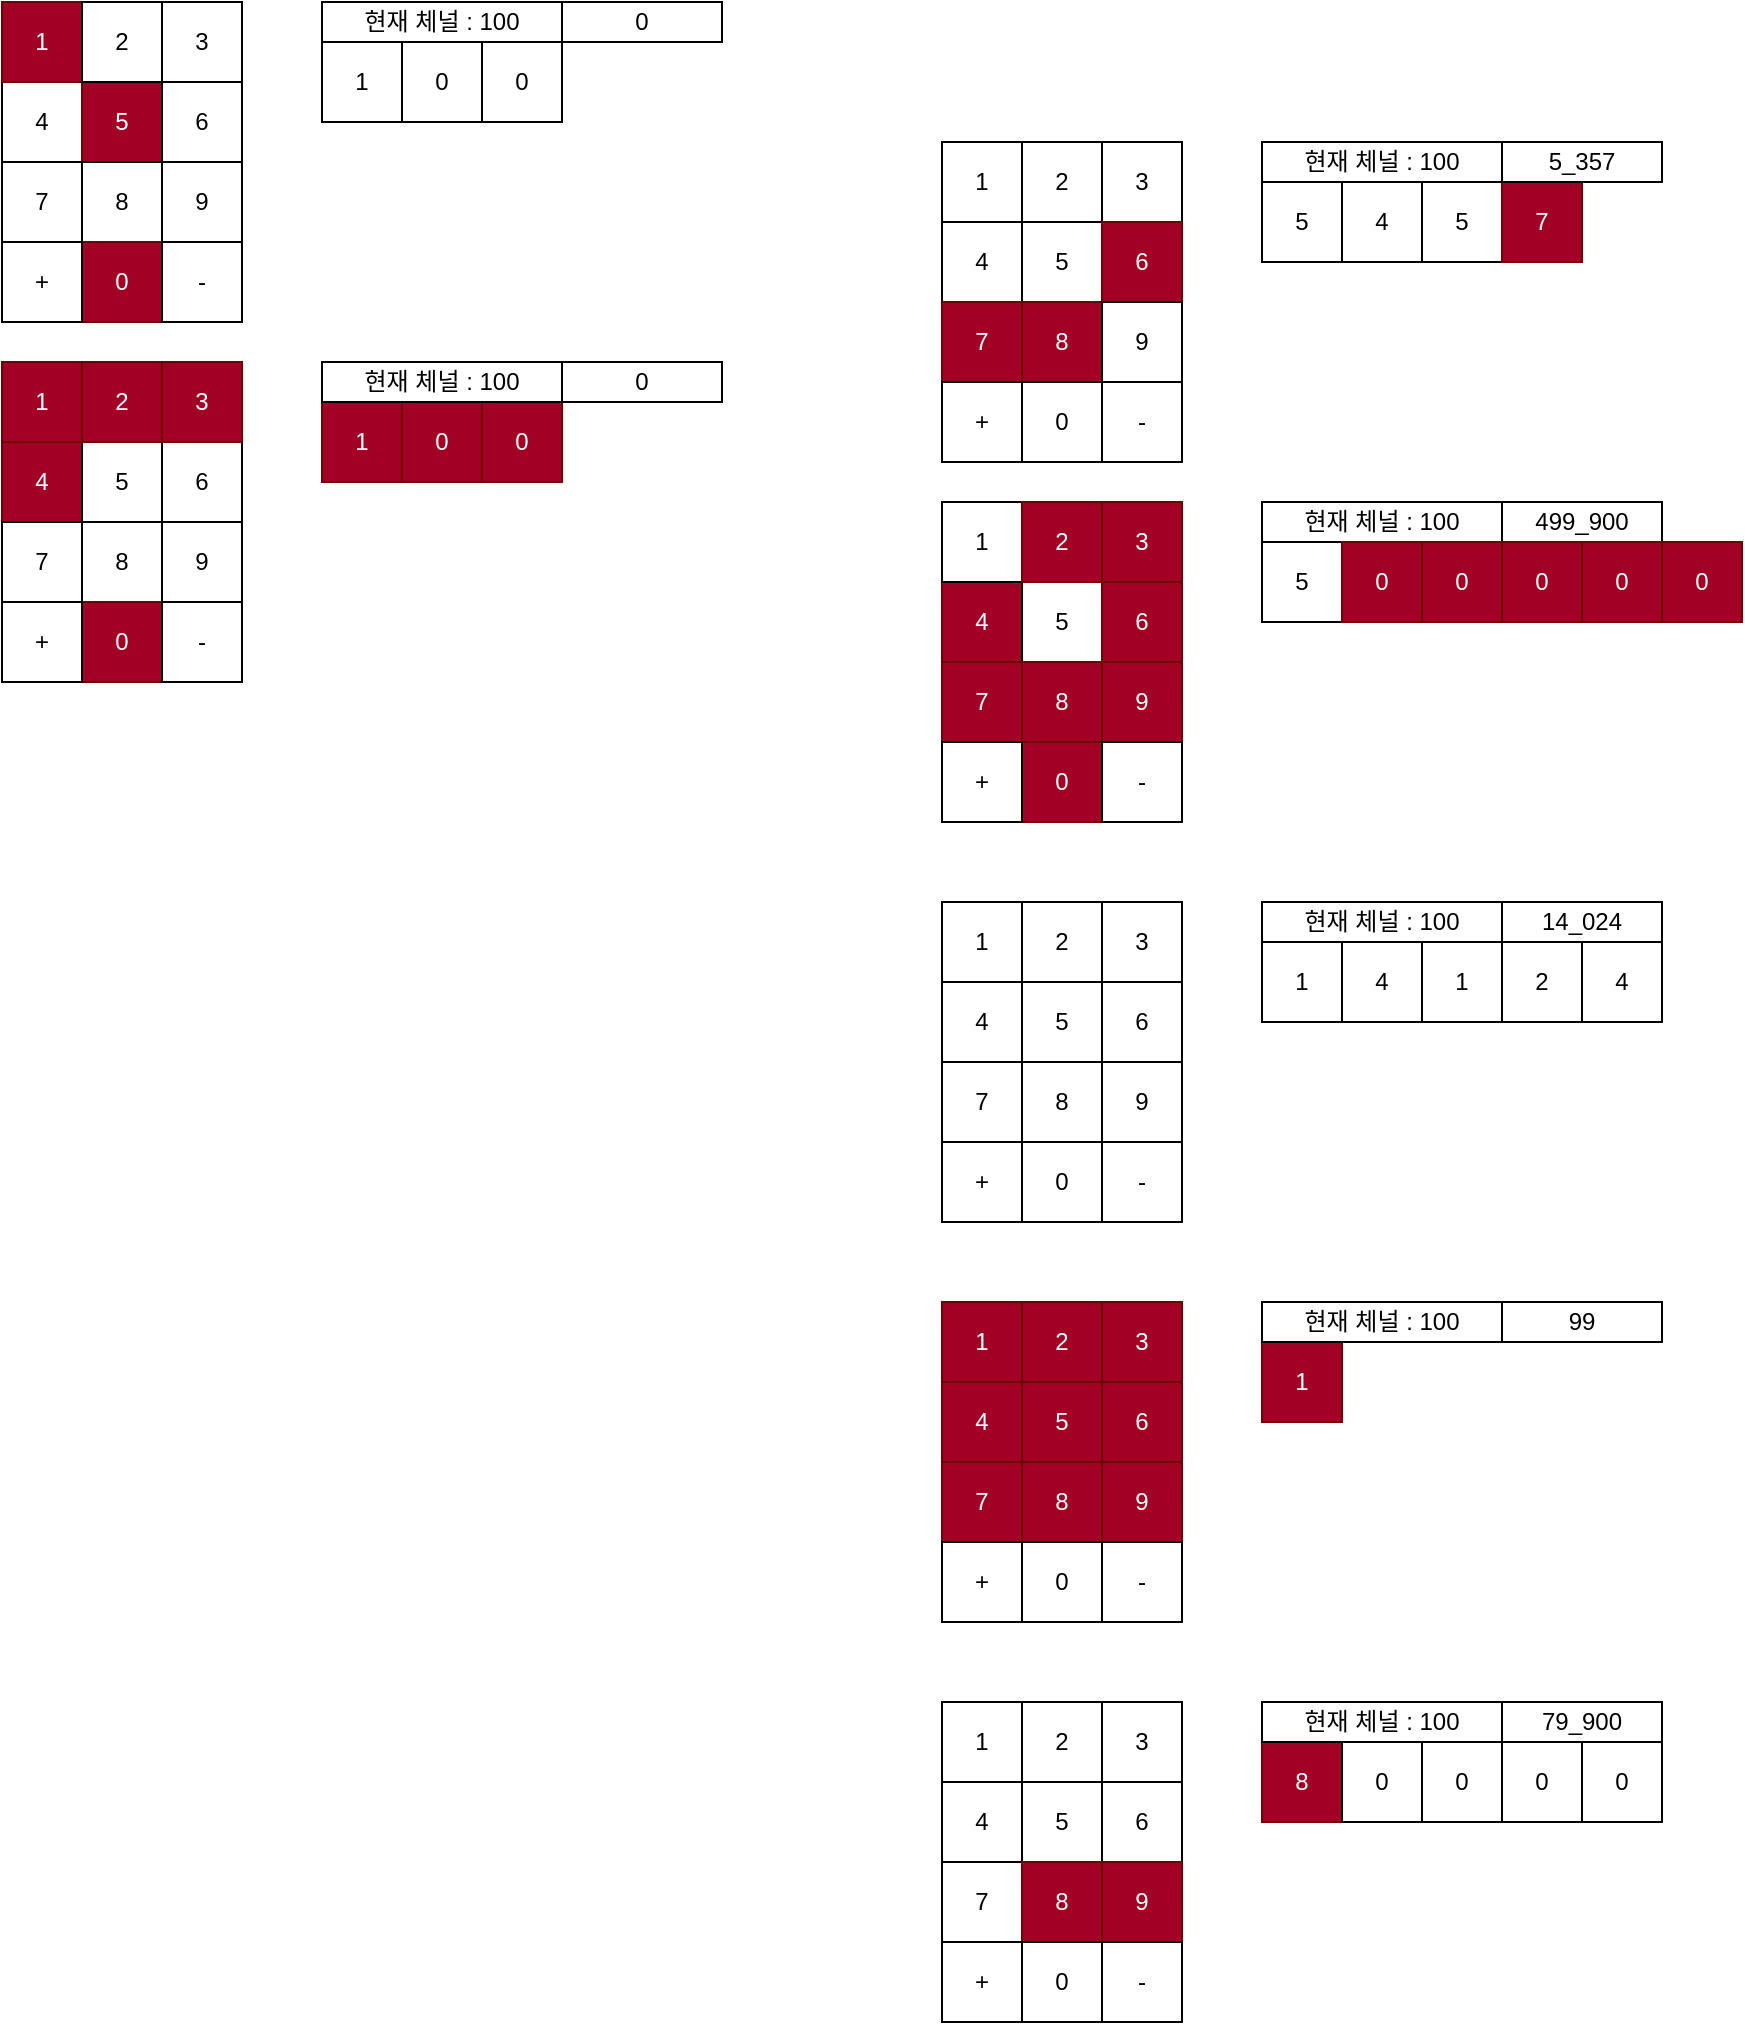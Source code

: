 <mxfile version="15.8.7" type="device"><diagram id="4bI5OvylV_CUGaCkhqVP" name="페이지-1"><mxGraphModel dx="1185" dy="714" grid="1" gridSize="10" guides="1" tooltips="1" connect="1" arrows="1" fold="1" page="1" pageScale="1" pageWidth="10000" pageHeight="10000" math="0" shadow="0"><root><mxCell id="0"/><mxCell id="1" parent="0"/><mxCell id="shURLvYR1cBdUzhUnXNR-1" value="1" style="rounded=0;whiteSpace=wrap;html=1;" vertex="1" parent="1"><mxGeometry x="520" y="660" width="40" height="40" as="geometry"/></mxCell><mxCell id="shURLvYR1cBdUzhUnXNR-2" value="2" style="rounded=0;whiteSpace=wrap;html=1;" vertex="1" parent="1"><mxGeometry x="560" y="660" width="40" height="40" as="geometry"/></mxCell><mxCell id="shURLvYR1cBdUzhUnXNR-3" value="3" style="rounded=0;whiteSpace=wrap;html=1;" vertex="1" parent="1"><mxGeometry x="600" y="660" width="40" height="40" as="geometry"/></mxCell><mxCell id="shURLvYR1cBdUzhUnXNR-4" value="4" style="rounded=0;whiteSpace=wrap;html=1;" vertex="1" parent="1"><mxGeometry x="520" y="700" width="40" height="40" as="geometry"/></mxCell><mxCell id="shURLvYR1cBdUzhUnXNR-5" value="5" style="rounded=0;whiteSpace=wrap;html=1;" vertex="1" parent="1"><mxGeometry x="560" y="700" width="40" height="40" as="geometry"/></mxCell><mxCell id="shURLvYR1cBdUzhUnXNR-6" value="6" style="rounded=0;whiteSpace=wrap;html=1;fillColor=#a20025;fontColor=#ffffff;strokeColor=#6F0000;" vertex="1" parent="1"><mxGeometry x="600" y="700" width="40" height="40" as="geometry"/></mxCell><mxCell id="shURLvYR1cBdUzhUnXNR-7" value="7" style="rounded=0;whiteSpace=wrap;html=1;fillColor=#a20025;fontColor=#ffffff;strokeColor=#6F0000;" vertex="1" parent="1"><mxGeometry x="520" y="740" width="40" height="40" as="geometry"/></mxCell><mxCell id="shURLvYR1cBdUzhUnXNR-8" value="8" style="rounded=0;whiteSpace=wrap;html=1;fillColor=#a20025;fontColor=#ffffff;strokeColor=#6F0000;" vertex="1" parent="1"><mxGeometry x="560" y="740" width="40" height="40" as="geometry"/></mxCell><mxCell id="shURLvYR1cBdUzhUnXNR-9" value="9" style="rounded=0;whiteSpace=wrap;html=1;" vertex="1" parent="1"><mxGeometry x="600" y="740" width="40" height="40" as="geometry"/></mxCell><mxCell id="shURLvYR1cBdUzhUnXNR-10" value="0" style="rounded=0;whiteSpace=wrap;html=1;" vertex="1" parent="1"><mxGeometry x="560" y="780" width="40" height="40" as="geometry"/></mxCell><mxCell id="shURLvYR1cBdUzhUnXNR-11" value="+" style="rounded=0;whiteSpace=wrap;html=1;" vertex="1" parent="1"><mxGeometry x="520" y="780" width="40" height="40" as="geometry"/></mxCell><mxCell id="shURLvYR1cBdUzhUnXNR-12" value="-" style="rounded=0;whiteSpace=wrap;html=1;" vertex="1" parent="1"><mxGeometry x="600" y="780" width="40" height="40" as="geometry"/></mxCell><mxCell id="shURLvYR1cBdUzhUnXNR-13" value="5" style="rounded=0;whiteSpace=wrap;html=1;" vertex="1" parent="1"><mxGeometry x="680" y="680" width="40" height="40" as="geometry"/></mxCell><mxCell id="shURLvYR1cBdUzhUnXNR-14" value="4" style="rounded=0;whiteSpace=wrap;html=1;" vertex="1" parent="1"><mxGeometry x="720" y="680" width="40" height="40" as="geometry"/></mxCell><mxCell id="shURLvYR1cBdUzhUnXNR-15" value="5" style="rounded=0;whiteSpace=wrap;html=1;" vertex="1" parent="1"><mxGeometry x="760" y="680" width="40" height="40" as="geometry"/></mxCell><mxCell id="shURLvYR1cBdUzhUnXNR-16" value="7" style="rounded=0;whiteSpace=wrap;html=1;fillColor=#a20025;fontColor=#ffffff;strokeColor=#6F0000;" vertex="1" parent="1"><mxGeometry x="800" y="680" width="40" height="40" as="geometry"/></mxCell><mxCell id="shURLvYR1cBdUzhUnXNR-46" value="1" style="rounded=0;whiteSpace=wrap;html=1;" vertex="1" parent="1"><mxGeometry x="520" y="840" width="40" height="40" as="geometry"/></mxCell><mxCell id="shURLvYR1cBdUzhUnXNR-47" value="2" style="rounded=0;whiteSpace=wrap;html=1;" vertex="1" parent="1"><mxGeometry x="560" y="840" width="40" height="40" as="geometry"/></mxCell><mxCell id="shURLvYR1cBdUzhUnXNR-48" value="3" style="rounded=0;whiteSpace=wrap;html=1;" vertex="1" parent="1"><mxGeometry x="600" y="840" width="40" height="40" as="geometry"/></mxCell><mxCell id="shURLvYR1cBdUzhUnXNR-49" value="4" style="rounded=0;whiteSpace=wrap;html=1;fillColor=#a20025;fontColor=#ffffff;strokeColor=#6F0000;" vertex="1" parent="1"><mxGeometry x="520" y="880" width="40" height="40" as="geometry"/></mxCell><mxCell id="shURLvYR1cBdUzhUnXNR-50" value="5" style="rounded=0;whiteSpace=wrap;html=1;" vertex="1" parent="1"><mxGeometry x="560" y="880" width="40" height="40" as="geometry"/></mxCell><mxCell id="shURLvYR1cBdUzhUnXNR-51" value="6" style="rounded=0;whiteSpace=wrap;html=1;fillColor=#a20025;fontColor=#ffffff;strokeColor=#6F0000;" vertex="1" parent="1"><mxGeometry x="600" y="880" width="40" height="40" as="geometry"/></mxCell><mxCell id="shURLvYR1cBdUzhUnXNR-52" value="7" style="rounded=0;whiteSpace=wrap;html=1;fillColor=#a20025;fontColor=#ffffff;strokeColor=#6F0000;" vertex="1" parent="1"><mxGeometry x="520" y="920" width="40" height="40" as="geometry"/></mxCell><mxCell id="shURLvYR1cBdUzhUnXNR-53" value="8" style="rounded=0;whiteSpace=wrap;html=1;fillColor=#a20025;fontColor=#ffffff;strokeColor=#6F0000;" vertex="1" parent="1"><mxGeometry x="560" y="920" width="40" height="40" as="geometry"/></mxCell><mxCell id="shURLvYR1cBdUzhUnXNR-54" value="9" style="rounded=0;whiteSpace=wrap;html=1;fillColor=#a20025;fontColor=#ffffff;strokeColor=#6F0000;" vertex="1" parent="1"><mxGeometry x="600" y="920" width="40" height="40" as="geometry"/></mxCell><mxCell id="shURLvYR1cBdUzhUnXNR-55" value="0" style="rounded=0;whiteSpace=wrap;html=1;fillColor=#a20025;fontColor=#ffffff;strokeColor=#6F0000;" vertex="1" parent="1"><mxGeometry x="560" y="960" width="40" height="40" as="geometry"/></mxCell><mxCell id="shURLvYR1cBdUzhUnXNR-56" value="+" style="rounded=0;whiteSpace=wrap;html=1;" vertex="1" parent="1"><mxGeometry x="520" y="960" width="40" height="40" as="geometry"/></mxCell><mxCell id="shURLvYR1cBdUzhUnXNR-57" value="-" style="rounded=0;whiteSpace=wrap;html=1;" vertex="1" parent="1"><mxGeometry x="600" y="960" width="40" height="40" as="geometry"/></mxCell><mxCell id="shURLvYR1cBdUzhUnXNR-58" value="1" style="rounded=0;whiteSpace=wrap;html=1;" vertex="1" parent="1"><mxGeometry x="520" y="840" width="40" height="40" as="geometry"/></mxCell><mxCell id="shURLvYR1cBdUzhUnXNR-59" value="2" style="rounded=0;whiteSpace=wrap;html=1;" vertex="1" parent="1"><mxGeometry x="560" y="840" width="40" height="40" as="geometry"/></mxCell><mxCell id="shURLvYR1cBdUzhUnXNR-60" value="3" style="rounded=0;whiteSpace=wrap;html=1;" vertex="1" parent="1"><mxGeometry x="600" y="840" width="40" height="40" as="geometry"/></mxCell><mxCell id="shURLvYR1cBdUzhUnXNR-61" value="1" style="rounded=0;whiteSpace=wrap;html=1;" vertex="1" parent="1"><mxGeometry x="520" y="840" width="40" height="40" as="geometry"/></mxCell><mxCell id="shURLvYR1cBdUzhUnXNR-62" value="2" style="rounded=0;whiteSpace=wrap;html=1;fillColor=#a20025;fontColor=#ffffff;strokeColor=#6F0000;" vertex="1" parent="1"><mxGeometry x="560" y="840" width="40" height="40" as="geometry"/></mxCell><mxCell id="shURLvYR1cBdUzhUnXNR-63" value="3" style="rounded=0;whiteSpace=wrap;html=1;fillColor=#a20025;fontColor=#ffffff;strokeColor=#6F0000;" vertex="1" parent="1"><mxGeometry x="600" y="840" width="40" height="40" as="geometry"/></mxCell><mxCell id="shURLvYR1cBdUzhUnXNR-64" value="5" style="rounded=0;whiteSpace=wrap;html=1;" vertex="1" parent="1"><mxGeometry x="680" y="860" width="40" height="40" as="geometry"/></mxCell><mxCell id="shURLvYR1cBdUzhUnXNR-88" value="현재 체널 : 100" style="rounded=0;whiteSpace=wrap;html=1;" vertex="1" parent="1"><mxGeometry x="680" y="660" width="120" height="20" as="geometry"/></mxCell><mxCell id="shURLvYR1cBdUzhUnXNR-89" value="5_357" style="rounded=0;whiteSpace=wrap;html=1;" vertex="1" parent="1"><mxGeometry x="800" y="660" width="80" height="20" as="geometry"/></mxCell><mxCell id="shURLvYR1cBdUzhUnXNR-92" value="현재 체널 : 100" style="rounded=0;whiteSpace=wrap;html=1;" vertex="1" parent="1"><mxGeometry x="680" y="840" width="120" height="20" as="geometry"/></mxCell><mxCell id="shURLvYR1cBdUzhUnXNR-93" value="499_900" style="rounded=0;whiteSpace=wrap;html=1;" vertex="1" parent="1"><mxGeometry x="800" y="840" width="80" height="20" as="geometry"/></mxCell><mxCell id="shURLvYR1cBdUzhUnXNR-94" value="0" style="rounded=0;whiteSpace=wrap;html=1;fillColor=#a20025;fontColor=#ffffff;strokeColor=#6F0000;" vertex="1" parent="1"><mxGeometry x="720" y="860" width="40" height="40" as="geometry"/></mxCell><mxCell id="shURLvYR1cBdUzhUnXNR-95" value="0" style="rounded=0;whiteSpace=wrap;html=1;fillColor=#a20025;fontColor=#ffffff;strokeColor=#6F0000;" vertex="1" parent="1"><mxGeometry x="760" y="860" width="40" height="40" as="geometry"/></mxCell><mxCell id="shURLvYR1cBdUzhUnXNR-96" value="0" style="rounded=0;whiteSpace=wrap;html=1;fillColor=#a20025;fontColor=#ffffff;strokeColor=#6F0000;" vertex="1" parent="1"><mxGeometry x="800" y="860" width="40" height="40" as="geometry"/></mxCell><mxCell id="shURLvYR1cBdUzhUnXNR-97" value="0" style="rounded=0;whiteSpace=wrap;html=1;fillColor=#a20025;fontColor=#ffffff;strokeColor=#6F0000;" vertex="1" parent="1"><mxGeometry x="840" y="860" width="40" height="40" as="geometry"/></mxCell><mxCell id="shURLvYR1cBdUzhUnXNR-98" value="0" style="rounded=0;whiteSpace=wrap;html=1;fillColor=#a20025;fontColor=#ffffff;strokeColor=#6F0000;" vertex="1" parent="1"><mxGeometry x="880" y="860" width="40" height="40" as="geometry"/></mxCell><mxCell id="shURLvYR1cBdUzhUnXNR-123" value="1" style="rounded=0;whiteSpace=wrap;html=1;" vertex="1" parent="1"><mxGeometry x="680" y="1060" width="40" height="40" as="geometry"/></mxCell><mxCell id="shURLvYR1cBdUzhUnXNR-124" value="4" style="rounded=0;whiteSpace=wrap;html=1;" vertex="1" parent="1"><mxGeometry x="720" y="1060" width="40" height="40" as="geometry"/></mxCell><mxCell id="shURLvYR1cBdUzhUnXNR-125" value="1" style="rounded=0;whiteSpace=wrap;html=1;" vertex="1" parent="1"><mxGeometry x="760" y="1060" width="40" height="40" as="geometry"/></mxCell><mxCell id="shURLvYR1cBdUzhUnXNR-126" value="현재 체널 : 100" style="rounded=0;whiteSpace=wrap;html=1;" vertex="1" parent="1"><mxGeometry x="680" y="1040" width="120" height="20" as="geometry"/></mxCell><mxCell id="shURLvYR1cBdUzhUnXNR-127" value="14_024" style="rounded=0;whiteSpace=wrap;html=1;" vertex="1" parent="1"><mxGeometry x="800" y="1040" width="80" height="20" as="geometry"/></mxCell><mxCell id="shURLvYR1cBdUzhUnXNR-128" value="1" style="rounded=0;whiteSpace=wrap;html=1;" vertex="1" parent="1"><mxGeometry x="520" y="1040" width="40" height="40" as="geometry"/></mxCell><mxCell id="shURLvYR1cBdUzhUnXNR-129" value="2" style="rounded=0;whiteSpace=wrap;html=1;" vertex="1" parent="1"><mxGeometry x="560" y="1040" width="40" height="40" as="geometry"/></mxCell><mxCell id="shURLvYR1cBdUzhUnXNR-130" value="3" style="rounded=0;whiteSpace=wrap;html=1;" vertex="1" parent="1"><mxGeometry x="600" y="1040" width="40" height="40" as="geometry"/></mxCell><mxCell id="shURLvYR1cBdUzhUnXNR-131" value="4" style="rounded=0;whiteSpace=wrap;html=1;" vertex="1" parent="1"><mxGeometry x="520" y="1080" width="40" height="40" as="geometry"/></mxCell><mxCell id="shURLvYR1cBdUzhUnXNR-132" value="5" style="rounded=0;whiteSpace=wrap;html=1;" vertex="1" parent="1"><mxGeometry x="560" y="1080" width="40" height="40" as="geometry"/></mxCell><mxCell id="shURLvYR1cBdUzhUnXNR-133" value="6" style="rounded=0;whiteSpace=wrap;html=1;" vertex="1" parent="1"><mxGeometry x="600" y="1080" width="40" height="40" as="geometry"/></mxCell><mxCell id="shURLvYR1cBdUzhUnXNR-134" value="7" style="rounded=0;whiteSpace=wrap;html=1;" vertex="1" parent="1"><mxGeometry x="520" y="1120" width="40" height="40" as="geometry"/></mxCell><mxCell id="shURLvYR1cBdUzhUnXNR-135" value="8" style="rounded=0;whiteSpace=wrap;html=1;" vertex="1" parent="1"><mxGeometry x="560" y="1120" width="40" height="40" as="geometry"/></mxCell><mxCell id="shURLvYR1cBdUzhUnXNR-136" value="9" style="rounded=0;whiteSpace=wrap;html=1;" vertex="1" parent="1"><mxGeometry x="600" y="1120" width="40" height="40" as="geometry"/></mxCell><mxCell id="shURLvYR1cBdUzhUnXNR-137" value="0" style="rounded=0;whiteSpace=wrap;html=1;" vertex="1" parent="1"><mxGeometry x="560" y="1160" width="40" height="40" as="geometry"/></mxCell><mxCell id="shURLvYR1cBdUzhUnXNR-138" value="+" style="rounded=0;whiteSpace=wrap;html=1;" vertex="1" parent="1"><mxGeometry x="520" y="1160" width="40" height="40" as="geometry"/></mxCell><mxCell id="shURLvYR1cBdUzhUnXNR-139" value="-" style="rounded=0;whiteSpace=wrap;html=1;" vertex="1" parent="1"><mxGeometry x="600" y="1160" width="40" height="40" as="geometry"/></mxCell><mxCell id="shURLvYR1cBdUzhUnXNR-140" value="1" style="rounded=0;whiteSpace=wrap;html=1;" vertex="1" parent="1"><mxGeometry x="520" y="1040" width="40" height="40" as="geometry"/></mxCell><mxCell id="shURLvYR1cBdUzhUnXNR-141" value="2" style="rounded=0;whiteSpace=wrap;html=1;" vertex="1" parent="1"><mxGeometry x="560" y="1040" width="40" height="40" as="geometry"/></mxCell><mxCell id="shURLvYR1cBdUzhUnXNR-142" value="3" style="rounded=0;whiteSpace=wrap;html=1;" vertex="1" parent="1"><mxGeometry x="600" y="1040" width="40" height="40" as="geometry"/></mxCell><mxCell id="shURLvYR1cBdUzhUnXNR-143" value="1" style="rounded=0;whiteSpace=wrap;html=1;" vertex="1" parent="1"><mxGeometry x="520" y="1040" width="40" height="40" as="geometry"/></mxCell><mxCell id="shURLvYR1cBdUzhUnXNR-144" value="2" style="rounded=0;whiteSpace=wrap;html=1;" vertex="1" parent="1"><mxGeometry x="560" y="1040" width="40" height="40" as="geometry"/></mxCell><mxCell id="shURLvYR1cBdUzhUnXNR-145" value="3" style="rounded=0;whiteSpace=wrap;html=1;" vertex="1" parent="1"><mxGeometry x="600" y="1040" width="40" height="40" as="geometry"/></mxCell><mxCell id="shURLvYR1cBdUzhUnXNR-146" value="2" style="rounded=0;whiteSpace=wrap;html=1;" vertex="1" parent="1"><mxGeometry x="800" y="1060" width="40" height="40" as="geometry"/></mxCell><mxCell id="shURLvYR1cBdUzhUnXNR-147" value="4" style="rounded=0;whiteSpace=wrap;html=1;" vertex="1" parent="1"><mxGeometry x="840" y="1060" width="40" height="40" as="geometry"/></mxCell><mxCell id="shURLvYR1cBdUzhUnXNR-148" value="1" style="rounded=0;whiteSpace=wrap;html=1;fillColor=#a20025;fontColor=#ffffff;strokeColor=#6F0000;" vertex="1" parent="1"><mxGeometry x="680" y="1260" width="40" height="40" as="geometry"/></mxCell><mxCell id="shURLvYR1cBdUzhUnXNR-151" value="현재 체널 : 100" style="rounded=0;whiteSpace=wrap;html=1;" vertex="1" parent="1"><mxGeometry x="680" y="1240" width="120" height="20" as="geometry"/></mxCell><mxCell id="shURLvYR1cBdUzhUnXNR-152" value="99" style="rounded=0;whiteSpace=wrap;html=1;" vertex="1" parent="1"><mxGeometry x="800" y="1240" width="80" height="20" as="geometry"/></mxCell><mxCell id="shURLvYR1cBdUzhUnXNR-153" value="1" style="rounded=0;whiteSpace=wrap;html=1;fillColor=#a20025;fontColor=#ffffff;strokeColor=#6F0000;" vertex="1" parent="1"><mxGeometry x="520" y="1240" width="40" height="40" as="geometry"/></mxCell><mxCell id="shURLvYR1cBdUzhUnXNR-154" value="2" style="rounded=0;whiteSpace=wrap;html=1;fillColor=#a20025;fontColor=#ffffff;strokeColor=#6F0000;" vertex="1" parent="1"><mxGeometry x="560" y="1240" width="40" height="40" as="geometry"/></mxCell><mxCell id="shURLvYR1cBdUzhUnXNR-155" value="3" style="rounded=0;whiteSpace=wrap;html=1;fillColor=#a20025;fontColor=#ffffff;strokeColor=#6F0000;" vertex="1" parent="1"><mxGeometry x="600" y="1240" width="40" height="40" as="geometry"/></mxCell><mxCell id="shURLvYR1cBdUzhUnXNR-156" value="4" style="rounded=0;whiteSpace=wrap;html=1;fillColor=#a20025;fontColor=#ffffff;strokeColor=#6F0000;" vertex="1" parent="1"><mxGeometry x="520" y="1280" width="40" height="40" as="geometry"/></mxCell><mxCell id="shURLvYR1cBdUzhUnXNR-157" value="5" style="rounded=0;whiteSpace=wrap;html=1;fillColor=#a20025;fontColor=#ffffff;strokeColor=#6F0000;" vertex="1" parent="1"><mxGeometry x="560" y="1280" width="40" height="40" as="geometry"/></mxCell><mxCell id="shURLvYR1cBdUzhUnXNR-158" value="6" style="rounded=0;whiteSpace=wrap;html=1;fillColor=#a20025;fontColor=#ffffff;strokeColor=#6F0000;" vertex="1" parent="1"><mxGeometry x="600" y="1280" width="40" height="40" as="geometry"/></mxCell><mxCell id="shURLvYR1cBdUzhUnXNR-159" value="7" style="rounded=0;whiteSpace=wrap;html=1;fillColor=#a20025;fontColor=#ffffff;strokeColor=#6F0000;" vertex="1" parent="1"><mxGeometry x="520" y="1320" width="40" height="40" as="geometry"/></mxCell><mxCell id="shURLvYR1cBdUzhUnXNR-160" value="8" style="rounded=0;whiteSpace=wrap;html=1;fillColor=#a20025;fontColor=#ffffff;strokeColor=#6F0000;" vertex="1" parent="1"><mxGeometry x="560" y="1320" width="40" height="40" as="geometry"/></mxCell><mxCell id="shURLvYR1cBdUzhUnXNR-161" value="9" style="rounded=0;whiteSpace=wrap;html=1;fillColor=#a20025;fontColor=#ffffff;strokeColor=#6F0000;" vertex="1" parent="1"><mxGeometry x="600" y="1320" width="40" height="40" as="geometry"/></mxCell><mxCell id="shURLvYR1cBdUzhUnXNR-162" value="0" style="rounded=0;whiteSpace=wrap;html=1;" vertex="1" parent="1"><mxGeometry x="560" y="1360" width="40" height="40" as="geometry"/></mxCell><mxCell id="shURLvYR1cBdUzhUnXNR-163" value="+" style="rounded=0;whiteSpace=wrap;html=1;" vertex="1" parent="1"><mxGeometry x="520" y="1360" width="40" height="40" as="geometry"/></mxCell><mxCell id="shURLvYR1cBdUzhUnXNR-164" value="-" style="rounded=0;whiteSpace=wrap;html=1;" vertex="1" parent="1"><mxGeometry x="600" y="1360" width="40" height="40" as="geometry"/></mxCell><mxCell id="shURLvYR1cBdUzhUnXNR-165" value="1" style="rounded=0;whiteSpace=wrap;html=1;fillColor=#a20025;fontColor=#ffffff;strokeColor=#6F0000;" vertex="1" parent="1"><mxGeometry x="520" y="1240" width="40" height="40" as="geometry"/></mxCell><mxCell id="shURLvYR1cBdUzhUnXNR-166" value="2" style="rounded=0;whiteSpace=wrap;html=1;fillColor=#a20025;fontColor=#ffffff;strokeColor=#6F0000;" vertex="1" parent="1"><mxGeometry x="560" y="1240" width="40" height="40" as="geometry"/></mxCell><mxCell id="shURLvYR1cBdUzhUnXNR-167" value="3" style="rounded=0;whiteSpace=wrap;html=1;fillColor=#a20025;fontColor=#ffffff;strokeColor=#6F0000;" vertex="1" parent="1"><mxGeometry x="600" y="1240" width="40" height="40" as="geometry"/></mxCell><mxCell id="shURLvYR1cBdUzhUnXNR-168" value="1" style="rounded=0;whiteSpace=wrap;html=1;fillColor=#a20025;fontColor=#ffffff;strokeColor=#6F0000;" vertex="1" parent="1"><mxGeometry x="520" y="1240" width="40" height="40" as="geometry"/></mxCell><mxCell id="shURLvYR1cBdUzhUnXNR-169" value="2" style="rounded=0;whiteSpace=wrap;html=1;fillColor=#a20025;fontColor=#ffffff;strokeColor=#6F0000;" vertex="1" parent="1"><mxGeometry x="560" y="1240" width="40" height="40" as="geometry"/></mxCell><mxCell id="shURLvYR1cBdUzhUnXNR-170" value="3" style="rounded=0;whiteSpace=wrap;html=1;fillColor=#a20025;fontColor=#ffffff;strokeColor=#6F0000;" vertex="1" parent="1"><mxGeometry x="600" y="1240" width="40" height="40" as="geometry"/></mxCell><mxCell id="shURLvYR1cBdUzhUnXNR-173" value="8" style="rounded=0;whiteSpace=wrap;html=1;fillColor=#a20025;fontColor=#ffffff;strokeColor=#6F0000;" vertex="1" parent="1"><mxGeometry x="680" y="1460" width="40" height="40" as="geometry"/></mxCell><mxCell id="shURLvYR1cBdUzhUnXNR-174" value="현재 체널 : 100" style="rounded=0;whiteSpace=wrap;html=1;" vertex="1" parent="1"><mxGeometry x="680" y="1440" width="120" height="20" as="geometry"/></mxCell><mxCell id="shURLvYR1cBdUzhUnXNR-175" value="79_900" style="rounded=0;whiteSpace=wrap;html=1;" vertex="1" parent="1"><mxGeometry x="800" y="1440" width="80" height="20" as="geometry"/></mxCell><mxCell id="shURLvYR1cBdUzhUnXNR-176" value="1" style="rounded=0;whiteSpace=wrap;html=1;" vertex="1" parent="1"><mxGeometry x="520" y="1440" width="40" height="40" as="geometry"/></mxCell><mxCell id="shURLvYR1cBdUzhUnXNR-177" value="2" style="rounded=0;whiteSpace=wrap;html=1;" vertex="1" parent="1"><mxGeometry x="560" y="1440" width="40" height="40" as="geometry"/></mxCell><mxCell id="shURLvYR1cBdUzhUnXNR-178" value="3" style="rounded=0;whiteSpace=wrap;html=1;" vertex="1" parent="1"><mxGeometry x="600" y="1440" width="40" height="40" as="geometry"/></mxCell><mxCell id="shURLvYR1cBdUzhUnXNR-179" value="4" style="rounded=0;whiteSpace=wrap;html=1;" vertex="1" parent="1"><mxGeometry x="520" y="1480" width="40" height="40" as="geometry"/></mxCell><mxCell id="shURLvYR1cBdUzhUnXNR-180" value="5" style="rounded=0;whiteSpace=wrap;html=1;" vertex="1" parent="1"><mxGeometry x="560" y="1480" width="40" height="40" as="geometry"/></mxCell><mxCell id="shURLvYR1cBdUzhUnXNR-181" value="6" style="rounded=0;whiteSpace=wrap;html=1;" vertex="1" parent="1"><mxGeometry x="600" y="1480" width="40" height="40" as="geometry"/></mxCell><mxCell id="shURLvYR1cBdUzhUnXNR-182" value="7" style="rounded=0;whiteSpace=wrap;html=1;" vertex="1" parent="1"><mxGeometry x="520" y="1520" width="40" height="40" as="geometry"/></mxCell><mxCell id="shURLvYR1cBdUzhUnXNR-183" value="8" style="rounded=0;whiteSpace=wrap;html=1;fillColor=#a20025;fontColor=#ffffff;strokeColor=#6F0000;" vertex="1" parent="1"><mxGeometry x="560" y="1520" width="40" height="40" as="geometry"/></mxCell><mxCell id="shURLvYR1cBdUzhUnXNR-184" value="9" style="rounded=0;whiteSpace=wrap;html=1;fillColor=#a20025;fontColor=#ffffff;strokeColor=#6F0000;" vertex="1" parent="1"><mxGeometry x="600" y="1520" width="40" height="40" as="geometry"/></mxCell><mxCell id="shURLvYR1cBdUzhUnXNR-185" value="0" style="rounded=0;whiteSpace=wrap;html=1;" vertex="1" parent="1"><mxGeometry x="560" y="1560" width="40" height="40" as="geometry"/></mxCell><mxCell id="shURLvYR1cBdUzhUnXNR-186" value="+" style="rounded=0;whiteSpace=wrap;html=1;" vertex="1" parent="1"><mxGeometry x="520" y="1560" width="40" height="40" as="geometry"/></mxCell><mxCell id="shURLvYR1cBdUzhUnXNR-187" value="-" style="rounded=0;whiteSpace=wrap;html=1;" vertex="1" parent="1"><mxGeometry x="600" y="1560" width="40" height="40" as="geometry"/></mxCell><mxCell id="shURLvYR1cBdUzhUnXNR-188" value="1" style="rounded=0;whiteSpace=wrap;html=1;" vertex="1" parent="1"><mxGeometry x="520" y="1440" width="40" height="40" as="geometry"/></mxCell><mxCell id="shURLvYR1cBdUzhUnXNR-189" value="2" style="rounded=0;whiteSpace=wrap;html=1;" vertex="1" parent="1"><mxGeometry x="560" y="1440" width="40" height="40" as="geometry"/></mxCell><mxCell id="shURLvYR1cBdUzhUnXNR-190" value="3" style="rounded=0;whiteSpace=wrap;html=1;" vertex="1" parent="1"><mxGeometry x="600" y="1440" width="40" height="40" as="geometry"/></mxCell><mxCell id="shURLvYR1cBdUzhUnXNR-191" value="1" style="rounded=0;whiteSpace=wrap;html=1;" vertex="1" parent="1"><mxGeometry x="520" y="1440" width="40" height="40" as="geometry"/></mxCell><mxCell id="shURLvYR1cBdUzhUnXNR-192" value="2" style="rounded=0;whiteSpace=wrap;html=1;" vertex="1" parent="1"><mxGeometry x="560" y="1440" width="40" height="40" as="geometry"/></mxCell><mxCell id="shURLvYR1cBdUzhUnXNR-193" value="3" style="rounded=0;whiteSpace=wrap;html=1;" vertex="1" parent="1"><mxGeometry x="600" y="1440" width="40" height="40" as="geometry"/></mxCell><mxCell id="shURLvYR1cBdUzhUnXNR-194" value="0" style="rounded=0;whiteSpace=wrap;html=1;" vertex="1" parent="1"><mxGeometry x="720" y="1460" width="40" height="40" as="geometry"/></mxCell><mxCell id="shURLvYR1cBdUzhUnXNR-195" value="0" style="rounded=0;whiteSpace=wrap;html=1;" vertex="1" parent="1"><mxGeometry x="760" y="1460" width="40" height="40" as="geometry"/></mxCell><mxCell id="shURLvYR1cBdUzhUnXNR-196" value="0" style="rounded=0;whiteSpace=wrap;html=1;" vertex="1" parent="1"><mxGeometry x="800" y="1460" width="40" height="40" as="geometry"/></mxCell><mxCell id="shURLvYR1cBdUzhUnXNR-197" value="0" style="rounded=0;whiteSpace=wrap;html=1;" vertex="1" parent="1"><mxGeometry x="840" y="1460" width="40" height="40" as="geometry"/></mxCell><mxCell id="shURLvYR1cBdUzhUnXNR-198" value="" style="group" vertex="1" connectable="0" parent="1"><mxGeometry x="50" y="590" width="360" height="160" as="geometry"/></mxCell><mxCell id="shURLvYR1cBdUzhUnXNR-100" value="1" style="rounded=0;whiteSpace=wrap;html=1;" vertex="1" parent="shURLvYR1cBdUzhUnXNR-198"><mxGeometry x="160" y="20" width="40" height="40" as="geometry"/></mxCell><mxCell id="shURLvYR1cBdUzhUnXNR-101" value="0" style="rounded=0;whiteSpace=wrap;html=1;" vertex="1" parent="shURLvYR1cBdUzhUnXNR-198"><mxGeometry x="200" y="20" width="40" height="40" as="geometry"/></mxCell><mxCell id="shURLvYR1cBdUzhUnXNR-102" value="0" style="rounded=0;whiteSpace=wrap;html=1;" vertex="1" parent="shURLvYR1cBdUzhUnXNR-198"><mxGeometry x="240" y="20" width="40" height="40" as="geometry"/></mxCell><mxCell id="shURLvYR1cBdUzhUnXNR-103" value="현재 체널 : 100" style="rounded=0;whiteSpace=wrap;html=1;" vertex="1" parent="shURLvYR1cBdUzhUnXNR-198"><mxGeometry x="160" width="120" height="20" as="geometry"/></mxCell><mxCell id="shURLvYR1cBdUzhUnXNR-104" value="0" style="rounded=0;whiteSpace=wrap;html=1;" vertex="1" parent="shURLvYR1cBdUzhUnXNR-198"><mxGeometry x="280" width="80" height="20" as="geometry"/></mxCell><mxCell id="shURLvYR1cBdUzhUnXNR-105" value="1" style="rounded=0;whiteSpace=wrap;html=1;" vertex="1" parent="shURLvYR1cBdUzhUnXNR-198"><mxGeometry width="40" height="40" as="geometry"/></mxCell><mxCell id="shURLvYR1cBdUzhUnXNR-106" value="2" style="rounded=0;whiteSpace=wrap;html=1;" vertex="1" parent="shURLvYR1cBdUzhUnXNR-198"><mxGeometry x="40" width="40" height="40" as="geometry"/></mxCell><mxCell id="shURLvYR1cBdUzhUnXNR-107" value="3" style="rounded=0;whiteSpace=wrap;html=1;" vertex="1" parent="shURLvYR1cBdUzhUnXNR-198"><mxGeometry x="80" width="40" height="40" as="geometry"/></mxCell><mxCell id="shURLvYR1cBdUzhUnXNR-108" value="4" style="rounded=0;whiteSpace=wrap;html=1;" vertex="1" parent="shURLvYR1cBdUzhUnXNR-198"><mxGeometry y="40" width="40" height="40" as="geometry"/></mxCell><mxCell id="shURLvYR1cBdUzhUnXNR-109" value="5" style="rounded=0;whiteSpace=wrap;html=1;fillColor=#a20025;fontColor=#ffffff;strokeColor=#6F0000;" vertex="1" parent="shURLvYR1cBdUzhUnXNR-198"><mxGeometry x="40" y="40" width="40" height="40" as="geometry"/></mxCell><mxCell id="shURLvYR1cBdUzhUnXNR-110" value="6" style="rounded=0;whiteSpace=wrap;html=1;" vertex="1" parent="shURLvYR1cBdUzhUnXNR-198"><mxGeometry x="80" y="40" width="40" height="40" as="geometry"/></mxCell><mxCell id="shURLvYR1cBdUzhUnXNR-111" value="7" style="rounded=0;whiteSpace=wrap;html=1;" vertex="1" parent="shURLvYR1cBdUzhUnXNR-198"><mxGeometry y="80" width="40" height="40" as="geometry"/></mxCell><mxCell id="shURLvYR1cBdUzhUnXNR-112" value="8" style="rounded=0;whiteSpace=wrap;html=1;" vertex="1" parent="shURLvYR1cBdUzhUnXNR-198"><mxGeometry x="40" y="80" width="40" height="40" as="geometry"/></mxCell><mxCell id="shURLvYR1cBdUzhUnXNR-113" value="9" style="rounded=0;whiteSpace=wrap;html=1;" vertex="1" parent="shURLvYR1cBdUzhUnXNR-198"><mxGeometry x="80" y="80" width="40" height="40" as="geometry"/></mxCell><mxCell id="shURLvYR1cBdUzhUnXNR-114" value="0" style="rounded=0;whiteSpace=wrap;html=1;fillColor=#a20025;fontColor=#ffffff;strokeColor=#6F0000;" vertex="1" parent="shURLvYR1cBdUzhUnXNR-198"><mxGeometry x="40" y="120" width="40" height="40" as="geometry"/></mxCell><mxCell id="shURLvYR1cBdUzhUnXNR-115" value="+" style="rounded=0;whiteSpace=wrap;html=1;" vertex="1" parent="shURLvYR1cBdUzhUnXNR-198"><mxGeometry y="120" width="40" height="40" as="geometry"/></mxCell><mxCell id="shURLvYR1cBdUzhUnXNR-116" value="-" style="rounded=0;whiteSpace=wrap;html=1;" vertex="1" parent="shURLvYR1cBdUzhUnXNR-198"><mxGeometry x="80" y="120" width="40" height="40" as="geometry"/></mxCell><mxCell id="shURLvYR1cBdUzhUnXNR-117" value="1" style="rounded=0;whiteSpace=wrap;html=1;" vertex="1" parent="shURLvYR1cBdUzhUnXNR-198"><mxGeometry width="40" height="40" as="geometry"/></mxCell><mxCell id="shURLvYR1cBdUzhUnXNR-118" value="2" style="rounded=0;whiteSpace=wrap;html=1;" vertex="1" parent="shURLvYR1cBdUzhUnXNR-198"><mxGeometry x="40" width="40" height="40" as="geometry"/></mxCell><mxCell id="shURLvYR1cBdUzhUnXNR-119" value="3" style="rounded=0;whiteSpace=wrap;html=1;" vertex="1" parent="shURLvYR1cBdUzhUnXNR-198"><mxGeometry x="80" width="40" height="40" as="geometry"/></mxCell><mxCell id="shURLvYR1cBdUzhUnXNR-120" value="1" style="rounded=0;whiteSpace=wrap;html=1;fillColor=#a20025;fontColor=#ffffff;strokeColor=#6F0000;" vertex="1" parent="shURLvYR1cBdUzhUnXNR-198"><mxGeometry width="40" height="40" as="geometry"/></mxCell><mxCell id="shURLvYR1cBdUzhUnXNR-121" value="2" style="rounded=0;whiteSpace=wrap;html=1;" vertex="1" parent="shURLvYR1cBdUzhUnXNR-198"><mxGeometry x="40" width="40" height="40" as="geometry"/></mxCell><mxCell id="shURLvYR1cBdUzhUnXNR-122" value="3" style="rounded=0;whiteSpace=wrap;html=1;" vertex="1" parent="shURLvYR1cBdUzhUnXNR-198"><mxGeometry x="80" width="40" height="40" as="geometry"/></mxCell><mxCell id="shURLvYR1cBdUzhUnXNR-200" value="" style="group" vertex="1" connectable="0" parent="1"><mxGeometry x="50" y="770" width="360" height="160" as="geometry"/></mxCell><mxCell id="shURLvYR1cBdUzhUnXNR-19" value="1" style="rounded=0;whiteSpace=wrap;html=1;" vertex="1" parent="shURLvYR1cBdUzhUnXNR-200"><mxGeometry width="40" height="40" as="geometry"/></mxCell><mxCell id="shURLvYR1cBdUzhUnXNR-20" value="2" style="rounded=0;whiteSpace=wrap;html=1;" vertex="1" parent="shURLvYR1cBdUzhUnXNR-200"><mxGeometry x="40" width="40" height="40" as="geometry"/></mxCell><mxCell id="shURLvYR1cBdUzhUnXNR-21" value="3" style="rounded=0;whiteSpace=wrap;html=1;" vertex="1" parent="shURLvYR1cBdUzhUnXNR-200"><mxGeometry x="80" width="40" height="40" as="geometry"/></mxCell><mxCell id="shURLvYR1cBdUzhUnXNR-22" value="4" style="rounded=0;whiteSpace=wrap;html=1;fillColor=#a20025;fontColor=#ffffff;strokeColor=#6F0000;" vertex="1" parent="shURLvYR1cBdUzhUnXNR-200"><mxGeometry y="40" width="40" height="40" as="geometry"/></mxCell><mxCell id="shURLvYR1cBdUzhUnXNR-23" value="5" style="rounded=0;whiteSpace=wrap;html=1;" vertex="1" parent="shURLvYR1cBdUzhUnXNR-200"><mxGeometry x="40" y="40" width="40" height="40" as="geometry"/></mxCell><mxCell id="shURLvYR1cBdUzhUnXNR-24" value="6" style="rounded=0;whiteSpace=wrap;html=1;" vertex="1" parent="shURLvYR1cBdUzhUnXNR-200"><mxGeometry x="80" y="40" width="40" height="40" as="geometry"/></mxCell><mxCell id="shURLvYR1cBdUzhUnXNR-25" value="7" style="rounded=0;whiteSpace=wrap;html=1;" vertex="1" parent="shURLvYR1cBdUzhUnXNR-200"><mxGeometry y="80" width="40" height="40" as="geometry"/></mxCell><mxCell id="shURLvYR1cBdUzhUnXNR-26" value="8" style="rounded=0;whiteSpace=wrap;html=1;" vertex="1" parent="shURLvYR1cBdUzhUnXNR-200"><mxGeometry x="40" y="80" width="40" height="40" as="geometry"/></mxCell><mxCell id="shURLvYR1cBdUzhUnXNR-27" value="9" style="rounded=0;whiteSpace=wrap;html=1;" vertex="1" parent="shURLvYR1cBdUzhUnXNR-200"><mxGeometry x="80" y="80" width="40" height="40" as="geometry"/></mxCell><mxCell id="shURLvYR1cBdUzhUnXNR-28" value="0" style="rounded=0;whiteSpace=wrap;html=1;fillColor=#a20025;fontColor=#ffffff;strokeColor=#6F0000;" vertex="1" parent="shURLvYR1cBdUzhUnXNR-200"><mxGeometry x="40" y="120" width="40" height="40" as="geometry"/></mxCell><mxCell id="shURLvYR1cBdUzhUnXNR-29" value="+" style="rounded=0;whiteSpace=wrap;html=1;" vertex="1" parent="shURLvYR1cBdUzhUnXNR-200"><mxGeometry y="120" width="40" height="40" as="geometry"/></mxCell><mxCell id="shURLvYR1cBdUzhUnXNR-30" value="-" style="rounded=0;whiteSpace=wrap;html=1;" vertex="1" parent="shURLvYR1cBdUzhUnXNR-200"><mxGeometry x="80" y="120" width="40" height="40" as="geometry"/></mxCell><mxCell id="shURLvYR1cBdUzhUnXNR-37" value="1" style="rounded=0;whiteSpace=wrap;html=1;" vertex="1" parent="shURLvYR1cBdUzhUnXNR-200"><mxGeometry width="40" height="40" as="geometry"/></mxCell><mxCell id="shURLvYR1cBdUzhUnXNR-38" value="2" style="rounded=0;whiteSpace=wrap;html=1;" vertex="1" parent="shURLvYR1cBdUzhUnXNR-200"><mxGeometry x="40" width="40" height="40" as="geometry"/></mxCell><mxCell id="shURLvYR1cBdUzhUnXNR-39" value="3" style="rounded=0;whiteSpace=wrap;html=1;" vertex="1" parent="shURLvYR1cBdUzhUnXNR-200"><mxGeometry x="80" width="40" height="40" as="geometry"/></mxCell><mxCell id="shURLvYR1cBdUzhUnXNR-40" value="1" style="rounded=0;whiteSpace=wrap;html=1;fillColor=#a20025;fontColor=#ffffff;strokeColor=#6F0000;" vertex="1" parent="shURLvYR1cBdUzhUnXNR-200"><mxGeometry width="40" height="40" as="geometry"/></mxCell><mxCell id="shURLvYR1cBdUzhUnXNR-41" value="2" style="rounded=0;whiteSpace=wrap;html=1;fillColor=#a20025;fontColor=#ffffff;strokeColor=#6F0000;" vertex="1" parent="shURLvYR1cBdUzhUnXNR-200"><mxGeometry x="40" width="40" height="40" as="geometry"/></mxCell><mxCell id="shURLvYR1cBdUzhUnXNR-42" value="3" style="rounded=0;whiteSpace=wrap;html=1;fillColor=#a20025;fontColor=#ffffff;strokeColor=#6F0000;" vertex="1" parent="shURLvYR1cBdUzhUnXNR-200"><mxGeometry x="80" width="40" height="40" as="geometry"/></mxCell><mxCell id="shURLvYR1cBdUzhUnXNR-81" value="1" style="rounded=0;whiteSpace=wrap;html=1;fillColor=#a20025;fontColor=#ffffff;strokeColor=#6F0000;" vertex="1" parent="shURLvYR1cBdUzhUnXNR-200"><mxGeometry x="160" y="20" width="40" height="40" as="geometry"/></mxCell><mxCell id="shURLvYR1cBdUzhUnXNR-82" value="0" style="rounded=0;whiteSpace=wrap;html=1;fillColor=#a20025;fontColor=#ffffff;strokeColor=#6F0000;" vertex="1" parent="shURLvYR1cBdUzhUnXNR-200"><mxGeometry x="200" y="20" width="40" height="40" as="geometry"/></mxCell><mxCell id="shURLvYR1cBdUzhUnXNR-83" value="0" style="rounded=0;whiteSpace=wrap;html=1;fillColor=#a20025;fontColor=#ffffff;strokeColor=#6F0000;" vertex="1" parent="shURLvYR1cBdUzhUnXNR-200"><mxGeometry x="240" y="20" width="40" height="40" as="geometry"/></mxCell><mxCell id="shURLvYR1cBdUzhUnXNR-90" value="현재 체널 : 100" style="rounded=0;whiteSpace=wrap;html=1;" vertex="1" parent="shURLvYR1cBdUzhUnXNR-200"><mxGeometry x="160" width="120" height="20" as="geometry"/></mxCell><mxCell id="shURLvYR1cBdUzhUnXNR-91" value="0" style="rounded=0;whiteSpace=wrap;html=1;" vertex="1" parent="shURLvYR1cBdUzhUnXNR-200"><mxGeometry x="280" width="80" height="20" as="geometry"/></mxCell></root></mxGraphModel></diagram></mxfile>